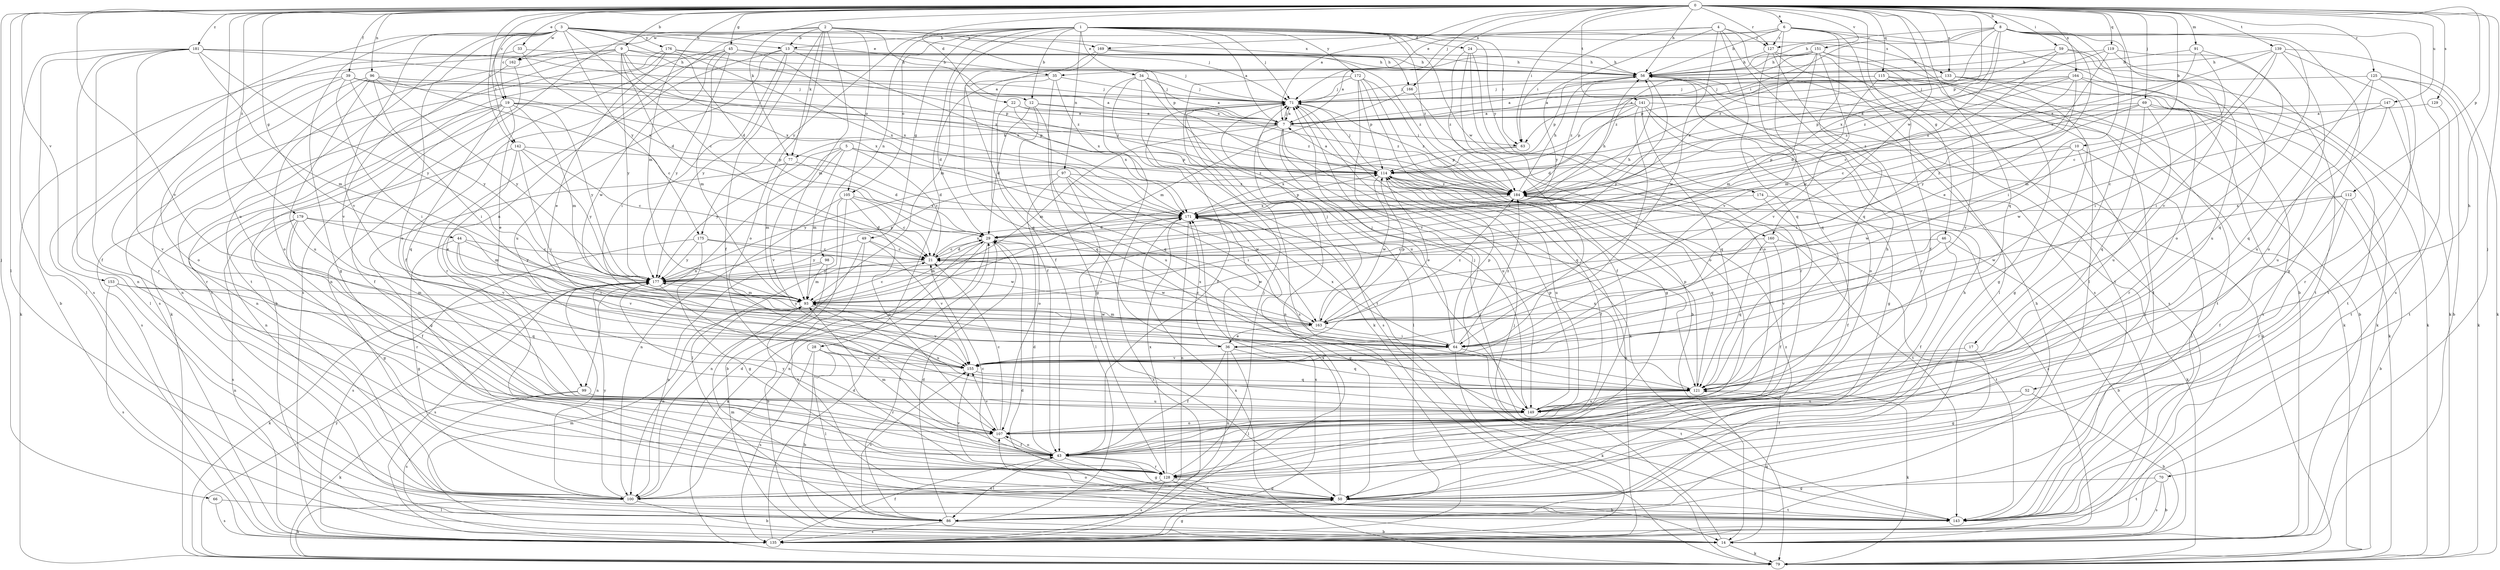 strict digraph  {
0;
1;
2;
3;
4;
5;
6;
7;
8;
9;
10;
12;
13;
14;
17;
19;
21;
22;
24;
28;
29;
33;
34;
35;
36;
39;
43;
44;
45;
46;
49;
50;
52;
56;
59;
63;
64;
66;
69;
70;
71;
77;
79;
86;
91;
93;
96;
97;
98;
99;
100;
105;
107;
112;
114;
115;
119;
121;
125;
127;
128;
129;
133;
135;
139;
141;
142;
143;
147;
149;
151;
153;
155;
160;
162;
163;
164;
166;
169;
171;
172;
174;
175;
176;
177;
179;
181;
184;
0 -> 6  [label=a];
0 -> 7  [label=a];
0 -> 8  [label=b];
0 -> 9  [label=b];
0 -> 10  [label=b];
0 -> 17  [label=c];
0 -> 19  [label=c];
0 -> 22  [label=d];
0 -> 33  [label=e];
0 -> 39  [label=f];
0 -> 44  [label=g];
0 -> 45  [label=g];
0 -> 46  [label=g];
0 -> 52  [label=h];
0 -> 56  [label=h];
0 -> 59  [label=i];
0 -> 63  [label=i];
0 -> 66  [label=j];
0 -> 69  [label=j];
0 -> 70  [label=j];
0 -> 71  [label=j];
0 -> 77  [label=k];
0 -> 86  [label=l];
0 -> 91  [label=m];
0 -> 93  [label=m];
0 -> 96  [label=n];
0 -> 112  [label=p];
0 -> 114  [label=p];
0 -> 115  [label=q];
0 -> 119  [label=q];
0 -> 121  [label=q];
0 -> 125  [label=r];
0 -> 127  [label=r];
0 -> 129  [label=s];
0 -> 133  [label=s];
0 -> 139  [label=t];
0 -> 141  [label=t];
0 -> 142  [label=t];
0 -> 147  [label=u];
0 -> 149  [label=u];
0 -> 151  [label=v];
0 -> 153  [label=v];
0 -> 155  [label=v];
0 -> 160  [label=w];
0 -> 164  [label=x];
0 -> 166  [label=x];
0 -> 179  [label=z];
0 -> 181  [label=z];
1 -> 7  [label=a];
1 -> 12  [label=b];
1 -> 24  [label=d];
1 -> 28  [label=d];
1 -> 34  [label=e];
1 -> 49  [label=g];
1 -> 63  [label=i];
1 -> 71  [label=j];
1 -> 93  [label=m];
1 -> 97  [label=n];
1 -> 98  [label=n];
1 -> 105  [label=o];
1 -> 133  [label=s];
1 -> 160  [label=w];
1 -> 162  [label=w];
1 -> 172  [label=y];
1 -> 174  [label=y];
1 -> 175  [label=y];
1 -> 184  [label=z];
2 -> 12  [label=b];
2 -> 13  [label=b];
2 -> 43  [label=f];
2 -> 71  [label=j];
2 -> 77  [label=k];
2 -> 93  [label=m];
2 -> 99  [label=n];
2 -> 105  [label=o];
2 -> 107  [label=o];
2 -> 135  [label=s];
2 -> 166  [label=x];
3 -> 13  [label=b];
3 -> 19  [label=c];
3 -> 21  [label=c];
3 -> 29  [label=d];
3 -> 35  [label=e];
3 -> 50  [label=g];
3 -> 107  [label=o];
3 -> 114  [label=p];
3 -> 135  [label=s];
3 -> 142  [label=t];
3 -> 143  [label=t];
3 -> 155  [label=v];
3 -> 162  [label=w];
3 -> 169  [label=x];
3 -> 175  [label=y];
3 -> 176  [label=y];
4 -> 63  [label=i];
4 -> 121  [label=q];
4 -> 127  [label=r];
4 -> 135  [label=s];
4 -> 143  [label=t];
4 -> 163  [label=w];
4 -> 169  [label=x];
4 -> 177  [label=y];
5 -> 21  [label=c];
5 -> 93  [label=m];
5 -> 99  [label=n];
5 -> 114  [label=p];
5 -> 155  [label=v];
5 -> 177  [label=y];
5 -> 184  [label=z];
6 -> 13  [label=b];
6 -> 14  [label=b];
6 -> 35  [label=e];
6 -> 43  [label=f];
6 -> 56  [label=h];
6 -> 86  [label=l];
6 -> 121  [label=q];
6 -> 127  [label=r];
6 -> 155  [label=v];
7 -> 63  [label=i];
7 -> 71  [label=j];
7 -> 77  [label=k];
7 -> 86  [label=l];
7 -> 93  [label=m];
7 -> 100  [label=n];
7 -> 121  [label=q];
7 -> 149  [label=u];
8 -> 36  [label=e];
8 -> 50  [label=g];
8 -> 56  [label=h];
8 -> 63  [label=i];
8 -> 64  [label=i];
8 -> 107  [label=o];
8 -> 127  [label=r];
8 -> 135  [label=s];
8 -> 155  [label=v];
8 -> 163  [label=w];
8 -> 171  [label=x];
8 -> 184  [label=z];
9 -> 29  [label=d];
9 -> 56  [label=h];
9 -> 71  [label=j];
9 -> 79  [label=k];
9 -> 107  [label=o];
9 -> 155  [label=v];
9 -> 171  [label=x];
9 -> 177  [label=y];
9 -> 184  [label=z];
10 -> 86  [label=l];
10 -> 114  [label=p];
10 -> 128  [label=r];
10 -> 163  [label=w];
10 -> 184  [label=z];
12 -> 7  [label=a];
12 -> 29  [label=d];
12 -> 121  [label=q];
12 -> 149  [label=u];
12 -> 184  [label=z];
13 -> 56  [label=h];
13 -> 64  [label=i];
13 -> 128  [label=r];
13 -> 149  [label=u];
13 -> 171  [label=x];
13 -> 177  [label=y];
14 -> 29  [label=d];
14 -> 71  [label=j];
14 -> 79  [label=k];
14 -> 93  [label=m];
14 -> 121  [label=q];
14 -> 184  [label=z];
17 -> 50  [label=g];
17 -> 155  [label=v];
19 -> 7  [label=a];
19 -> 36  [label=e];
19 -> 43  [label=f];
19 -> 93  [label=m];
19 -> 100  [label=n];
19 -> 114  [label=p];
19 -> 121  [label=q];
19 -> 135  [label=s];
19 -> 177  [label=y];
21 -> 29  [label=d];
21 -> 163  [label=w];
21 -> 171  [label=x];
21 -> 177  [label=y];
22 -> 7  [label=a];
22 -> 121  [label=q];
22 -> 171  [label=x];
22 -> 184  [label=z];
24 -> 56  [label=h];
24 -> 64  [label=i];
24 -> 107  [label=o];
24 -> 128  [label=r];
24 -> 184  [label=z];
28 -> 14  [label=b];
28 -> 86  [label=l];
28 -> 128  [label=r];
28 -> 135  [label=s];
28 -> 155  [label=v];
29 -> 21  [label=c];
29 -> 56  [label=h];
29 -> 79  [label=k];
29 -> 86  [label=l];
29 -> 93  [label=m];
29 -> 100  [label=n];
29 -> 163  [label=w];
33 -> 56  [label=h];
33 -> 128  [label=r];
33 -> 171  [label=x];
34 -> 7  [label=a];
34 -> 71  [label=j];
34 -> 79  [label=k];
34 -> 128  [label=r];
34 -> 143  [label=t];
34 -> 149  [label=u];
35 -> 29  [label=d];
35 -> 43  [label=f];
35 -> 50  [label=g];
35 -> 71  [label=j];
35 -> 171  [label=x];
36 -> 43  [label=f];
36 -> 86  [label=l];
36 -> 100  [label=n];
36 -> 121  [label=q];
36 -> 171  [label=x];
39 -> 64  [label=i];
39 -> 71  [label=j];
39 -> 86  [label=l];
39 -> 107  [label=o];
39 -> 171  [label=x];
39 -> 177  [label=y];
39 -> 184  [label=z];
43 -> 29  [label=d];
43 -> 50  [label=g];
43 -> 86  [label=l];
43 -> 93  [label=m];
43 -> 107  [label=o];
43 -> 128  [label=r];
43 -> 143  [label=t];
43 -> 177  [label=y];
44 -> 21  [label=c];
44 -> 50  [label=g];
44 -> 64  [label=i];
44 -> 155  [label=v];
44 -> 177  [label=y];
45 -> 43  [label=f];
45 -> 56  [label=h];
45 -> 93  [label=m];
45 -> 100  [label=n];
45 -> 163  [label=w];
45 -> 171  [label=x];
45 -> 177  [label=y];
46 -> 14  [label=b];
46 -> 21  [label=c];
46 -> 43  [label=f];
46 -> 155  [label=v];
49 -> 21  [label=c];
49 -> 100  [label=n];
49 -> 143  [label=t];
49 -> 155  [label=v];
49 -> 177  [label=y];
50 -> 56  [label=h];
50 -> 86  [label=l];
50 -> 143  [label=t];
50 -> 171  [label=x];
52 -> 14  [label=b];
52 -> 43  [label=f];
52 -> 149  [label=u];
56 -> 71  [label=j];
56 -> 79  [label=k];
56 -> 114  [label=p];
56 -> 177  [label=y];
56 -> 184  [label=z];
59 -> 21  [label=c];
59 -> 56  [label=h];
59 -> 79  [label=k];
59 -> 114  [label=p];
59 -> 149  [label=u];
63 -> 114  [label=p];
63 -> 171  [label=x];
64 -> 71  [label=j];
64 -> 79  [label=k];
64 -> 114  [label=p];
64 -> 143  [label=t];
64 -> 155  [label=v];
64 -> 171  [label=x];
64 -> 184  [label=z];
66 -> 86  [label=l];
66 -> 135  [label=s];
69 -> 7  [label=a];
69 -> 64  [label=i];
69 -> 79  [label=k];
69 -> 121  [label=q];
69 -> 128  [label=r];
69 -> 149  [label=u];
69 -> 184  [label=z];
70 -> 14  [label=b];
70 -> 50  [label=g];
70 -> 135  [label=s];
70 -> 143  [label=t];
71 -> 7  [label=a];
71 -> 43  [label=f];
71 -> 79  [label=k];
71 -> 135  [label=s];
71 -> 184  [label=z];
77 -> 29  [label=d];
77 -> 50  [label=g];
77 -> 93  [label=m];
79 -> 171  [label=x];
79 -> 177  [label=y];
86 -> 14  [label=b];
86 -> 29  [label=d];
86 -> 56  [label=h];
86 -> 135  [label=s];
86 -> 155  [label=v];
91 -> 21  [label=c];
91 -> 56  [label=h];
91 -> 64  [label=i];
91 -> 184  [label=z];
93 -> 21  [label=c];
93 -> 100  [label=n];
93 -> 149  [label=u];
93 -> 155  [label=v];
93 -> 163  [label=w];
96 -> 7  [label=a];
96 -> 21  [label=c];
96 -> 64  [label=i];
96 -> 71  [label=j];
96 -> 100  [label=n];
96 -> 128  [label=r];
96 -> 149  [label=u];
96 -> 177  [label=y];
97 -> 64  [label=i];
97 -> 86  [label=l];
97 -> 107  [label=o];
97 -> 163  [label=w];
97 -> 177  [label=y];
97 -> 184  [label=z];
98 -> 14  [label=b];
98 -> 93  [label=m];
98 -> 100  [label=n];
98 -> 177  [label=y];
99 -> 79  [label=k];
99 -> 135  [label=s];
99 -> 149  [label=u];
100 -> 14  [label=b];
100 -> 29  [label=d];
100 -> 79  [label=k];
100 -> 177  [label=y];
100 -> 184  [label=z];
105 -> 14  [label=b];
105 -> 21  [label=c];
105 -> 86  [label=l];
105 -> 100  [label=n];
105 -> 107  [label=o];
105 -> 171  [label=x];
107 -> 21  [label=c];
107 -> 43  [label=f];
107 -> 155  [label=v];
112 -> 14  [label=b];
112 -> 43  [label=f];
112 -> 128  [label=r];
112 -> 163  [label=w];
112 -> 171  [label=x];
114 -> 7  [label=a];
114 -> 36  [label=e];
114 -> 43  [label=f];
114 -> 71  [label=j];
114 -> 135  [label=s];
114 -> 149  [label=u];
114 -> 163  [label=w];
114 -> 184  [label=z];
115 -> 7  [label=a];
115 -> 14  [label=b];
115 -> 29  [label=d];
115 -> 71  [label=j];
115 -> 143  [label=t];
115 -> 155  [label=v];
119 -> 56  [label=h];
119 -> 93  [label=m];
119 -> 121  [label=q];
119 -> 143  [label=t];
119 -> 184  [label=z];
121 -> 79  [label=k];
121 -> 114  [label=p];
121 -> 149  [label=u];
121 -> 171  [label=x];
125 -> 14  [label=b];
125 -> 71  [label=j];
125 -> 79  [label=k];
125 -> 121  [label=q];
125 -> 128  [label=r];
125 -> 149  [label=u];
127 -> 56  [label=h];
127 -> 86  [label=l];
127 -> 121  [label=q];
127 -> 128  [label=r];
127 -> 135  [label=s];
128 -> 14  [label=b];
128 -> 21  [label=c];
128 -> 50  [label=g];
128 -> 71  [label=j];
128 -> 100  [label=n];
128 -> 135  [label=s];
128 -> 155  [label=v];
128 -> 171  [label=x];
129 -> 7  [label=a];
129 -> 143  [label=t];
133 -> 7  [label=a];
133 -> 50  [label=g];
133 -> 71  [label=j];
133 -> 79  [label=k];
133 -> 135  [label=s];
135 -> 29  [label=d];
135 -> 43  [label=f];
135 -> 50  [label=g];
135 -> 171  [label=x];
139 -> 56  [label=h];
139 -> 64  [label=i];
139 -> 79  [label=k];
139 -> 93  [label=m];
139 -> 107  [label=o];
139 -> 143  [label=t];
139 -> 171  [label=x];
141 -> 7  [label=a];
141 -> 29  [label=d];
141 -> 50  [label=g];
141 -> 64  [label=i];
141 -> 79  [label=k];
141 -> 107  [label=o];
141 -> 114  [label=p];
141 -> 121  [label=q];
142 -> 21  [label=c];
142 -> 36  [label=e];
142 -> 64  [label=i];
142 -> 100  [label=n];
142 -> 114  [label=p];
142 -> 177  [label=y];
143 -> 71  [label=j];
143 -> 93  [label=m];
143 -> 107  [label=o];
147 -> 7  [label=a];
147 -> 143  [label=t];
147 -> 149  [label=u];
147 -> 163  [label=w];
149 -> 56  [label=h];
149 -> 71  [label=j];
149 -> 107  [label=o];
149 -> 114  [label=p];
151 -> 7  [label=a];
151 -> 50  [label=g];
151 -> 56  [label=h];
151 -> 93  [label=m];
151 -> 143  [label=t];
151 -> 155  [label=v];
151 -> 171  [label=x];
151 -> 184  [label=z];
153 -> 93  [label=m];
153 -> 100  [label=n];
153 -> 121  [label=q];
153 -> 135  [label=s];
155 -> 121  [label=q];
160 -> 21  [label=c];
160 -> 43  [label=f];
160 -> 121  [label=q];
160 -> 143  [label=t];
162 -> 14  [label=b];
162 -> 79  [label=k];
163 -> 21  [label=c];
163 -> 36  [label=e];
163 -> 64  [label=i];
163 -> 71  [label=j];
163 -> 93  [label=m];
163 -> 114  [label=p];
163 -> 177  [label=y];
163 -> 184  [label=z];
164 -> 7  [label=a];
164 -> 21  [label=c];
164 -> 71  [label=j];
164 -> 79  [label=k];
164 -> 114  [label=p];
164 -> 143  [label=t];
164 -> 177  [label=y];
164 -> 184  [label=z];
166 -> 93  [label=m];
166 -> 107  [label=o];
169 -> 43  [label=f];
169 -> 56  [label=h];
169 -> 121  [label=q];
169 -> 184  [label=z];
171 -> 29  [label=d];
171 -> 50  [label=g];
171 -> 56  [label=h];
171 -> 100  [label=n];
171 -> 114  [label=p];
171 -> 135  [label=s];
172 -> 14  [label=b];
172 -> 43  [label=f];
172 -> 50  [label=g];
172 -> 71  [label=j];
172 -> 114  [label=p];
172 -> 135  [label=s];
172 -> 155  [label=v];
174 -> 43  [label=f];
174 -> 79  [label=k];
174 -> 171  [label=x];
175 -> 21  [label=c];
175 -> 50  [label=g];
175 -> 135  [label=s];
175 -> 163  [label=w];
175 -> 177  [label=y];
176 -> 36  [label=e];
176 -> 56  [label=h];
176 -> 114  [label=p];
176 -> 135  [label=s];
176 -> 143  [label=t];
176 -> 171  [label=x];
177 -> 79  [label=k];
177 -> 93  [label=m];
177 -> 100  [label=n];
177 -> 107  [label=o];
177 -> 114  [label=p];
177 -> 135  [label=s];
179 -> 29  [label=d];
179 -> 43  [label=f];
179 -> 50  [label=g];
179 -> 93  [label=m];
179 -> 128  [label=r];
179 -> 135  [label=s];
179 -> 155  [label=v];
181 -> 7  [label=a];
181 -> 14  [label=b];
181 -> 43  [label=f];
181 -> 56  [label=h];
181 -> 86  [label=l];
181 -> 93  [label=m];
181 -> 100  [label=n];
181 -> 107  [label=v];
181 -> 177  [label=y];
181 -> 184  [label=z];
184 -> 56  [label=h];
184 -> 121  [label=q];
184 -> 143  [label=t];
184 -> 171  [label=x];
}
